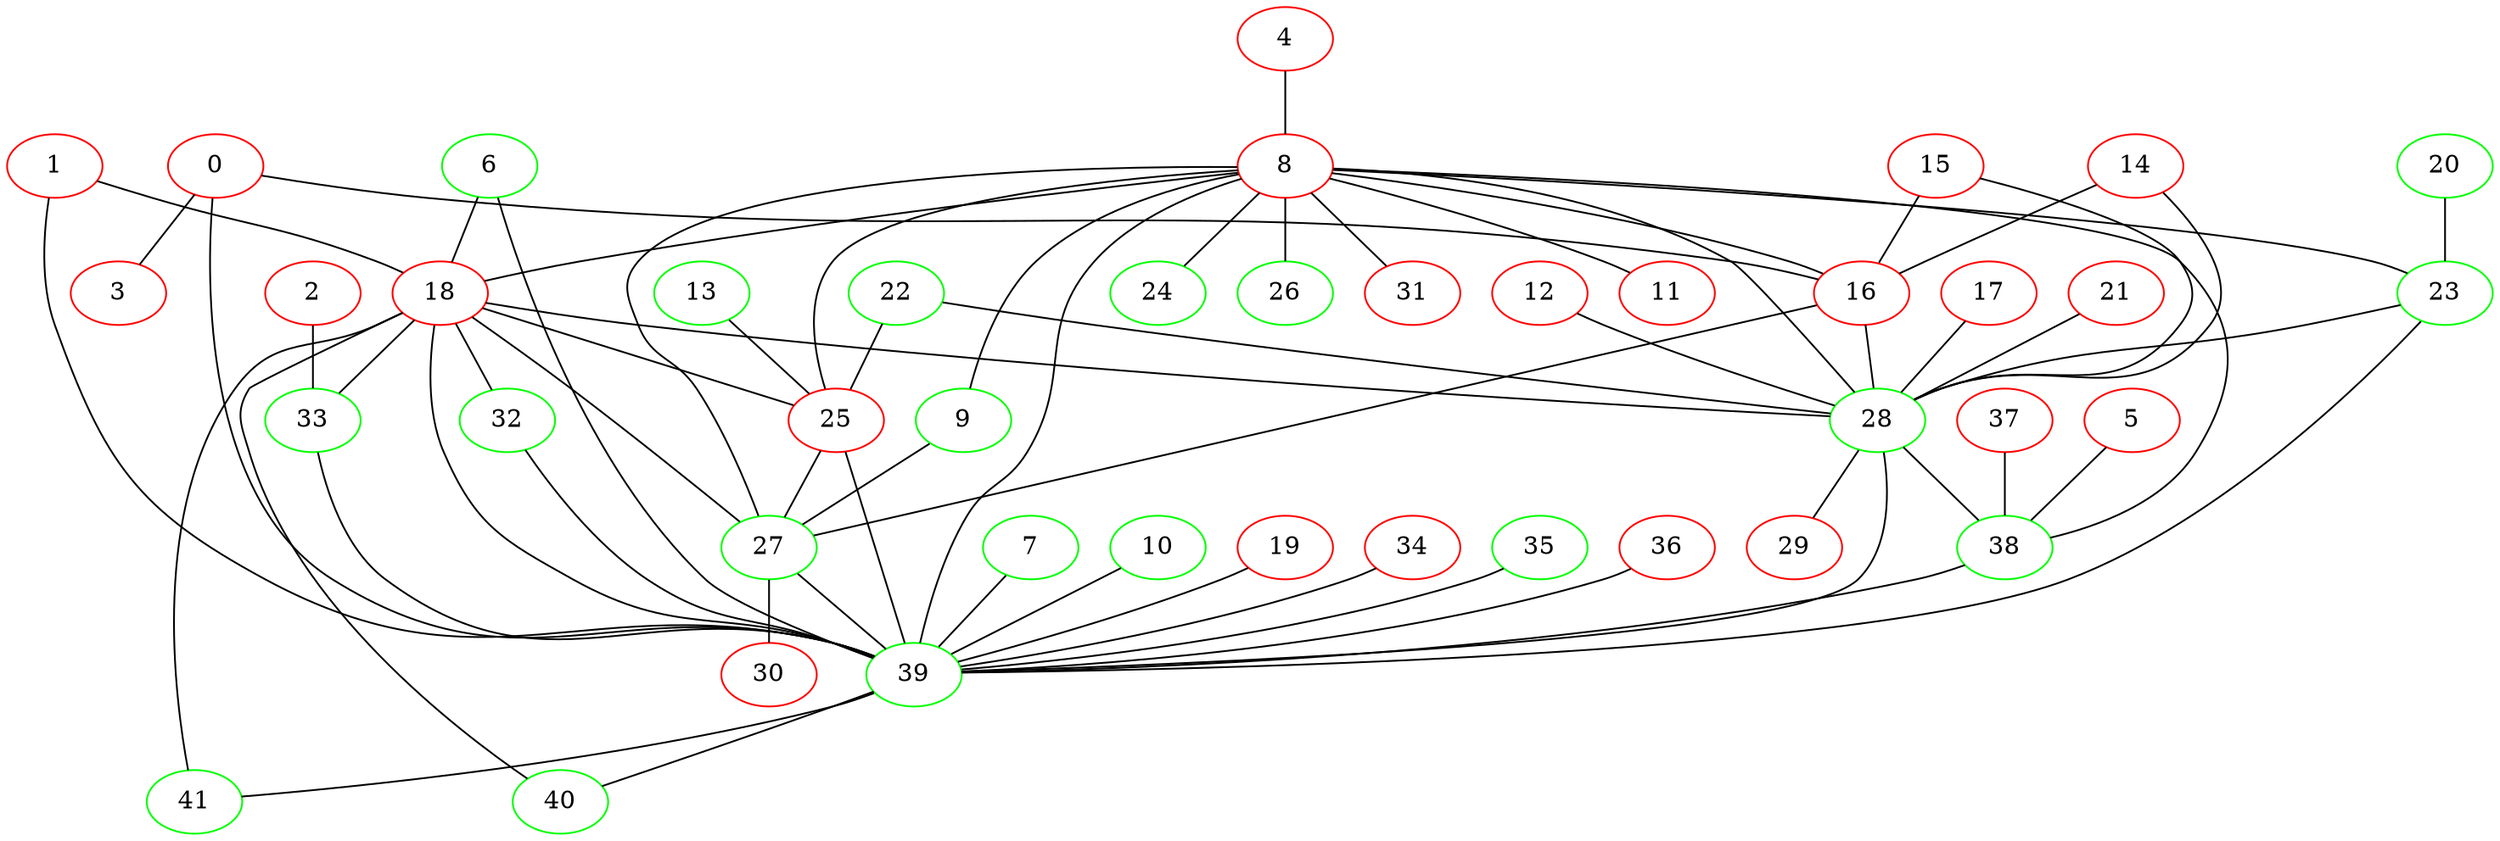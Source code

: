 strict graph I {
	graph [name=I];
	0	 [color=red];
	3	 [color=red];
	0 -- 3;
	16	 [color=red];
	0 -- 16;
	39	 [color=green];
	0 -- 39;
	1	 [color=red];
	18	 [color=red];
	1 -- 18;
	1 -- 39;
	2	 [color=red];
	33	 [color=green];
	2 -- 33;
	4	 [color=red];
	8	 [color=red];
	4 -- 8;
	5	 [color=red];
	38	 [color=green];
	5 -- 38;
	6	 [color=green];
	6 -- 18;
	6 -- 39;
	7	 [color=green];
	7 -- 39;
	9	 [color=green];
	8 -- 9;
	11	 [color=red];
	8 -- 11;
	8 -- 16;
	8 -- 18;
	23	 [color=green];
	8 -- 23;
	24	 [color=green];
	8 -- 24;
	25	 [color=red];
	8 -- 25;
	26	 [color=green];
	8 -- 26;
	27	 [color=green];
	8 -- 27;
	28	 [color=green];
	8 -- 28;
	31	 [color=red];
	8 -- 31;
	8 -- 38;
	8 -- 39;
	9 -- 27;
	10	 [color=green];
	10 -- 39;
	12	 [color=red];
	12 -- 28;
	13	 [color=green];
	13 -- 25;
	14	 [color=red];
	14 -- 16;
	14 -- 28;
	15	 [color=red];
	15 -- 16;
	15 -- 28;
	16 -- 27;
	16 -- 28;
	17	 [color=red];
	17 -- 28;
	18 -- 25;
	18 -- 27;
	18 -- 28;
	32	 [color=green];
	18 -- 32;
	18 -- 33;
	18 -- 39;
	40	 [color=green];
	18 -- 40;
	41	 [color=green];
	18 -- 41;
	19	 [color=red];
	19 -- 39;
	20	 [color=green];
	20 -- 23;
	21	 [color=red];
	21 -- 28;
	22	 [color=green];
	22 -- 25;
	22 -- 28;
	23 -- 28;
	23 -- 39;
	25 -- 27;
	25 -- 39;
	30	 [color=red];
	27 -- 30;
	27 -- 39;
	29	 [color=red];
	28 -- 29;
	28 -- 38;
	28 -- 39;
	32 -- 39;
	33 -- 39;
	34	 [color=red];
	34 -- 39;
	35	 [color=green];
	35 -- 39;
	36	 [color=red];
	36 -- 39;
	37	 [color=red];
	37 -- 38;
	38 -- 39;
	39 -- 40;
	39 -- 41;
}
